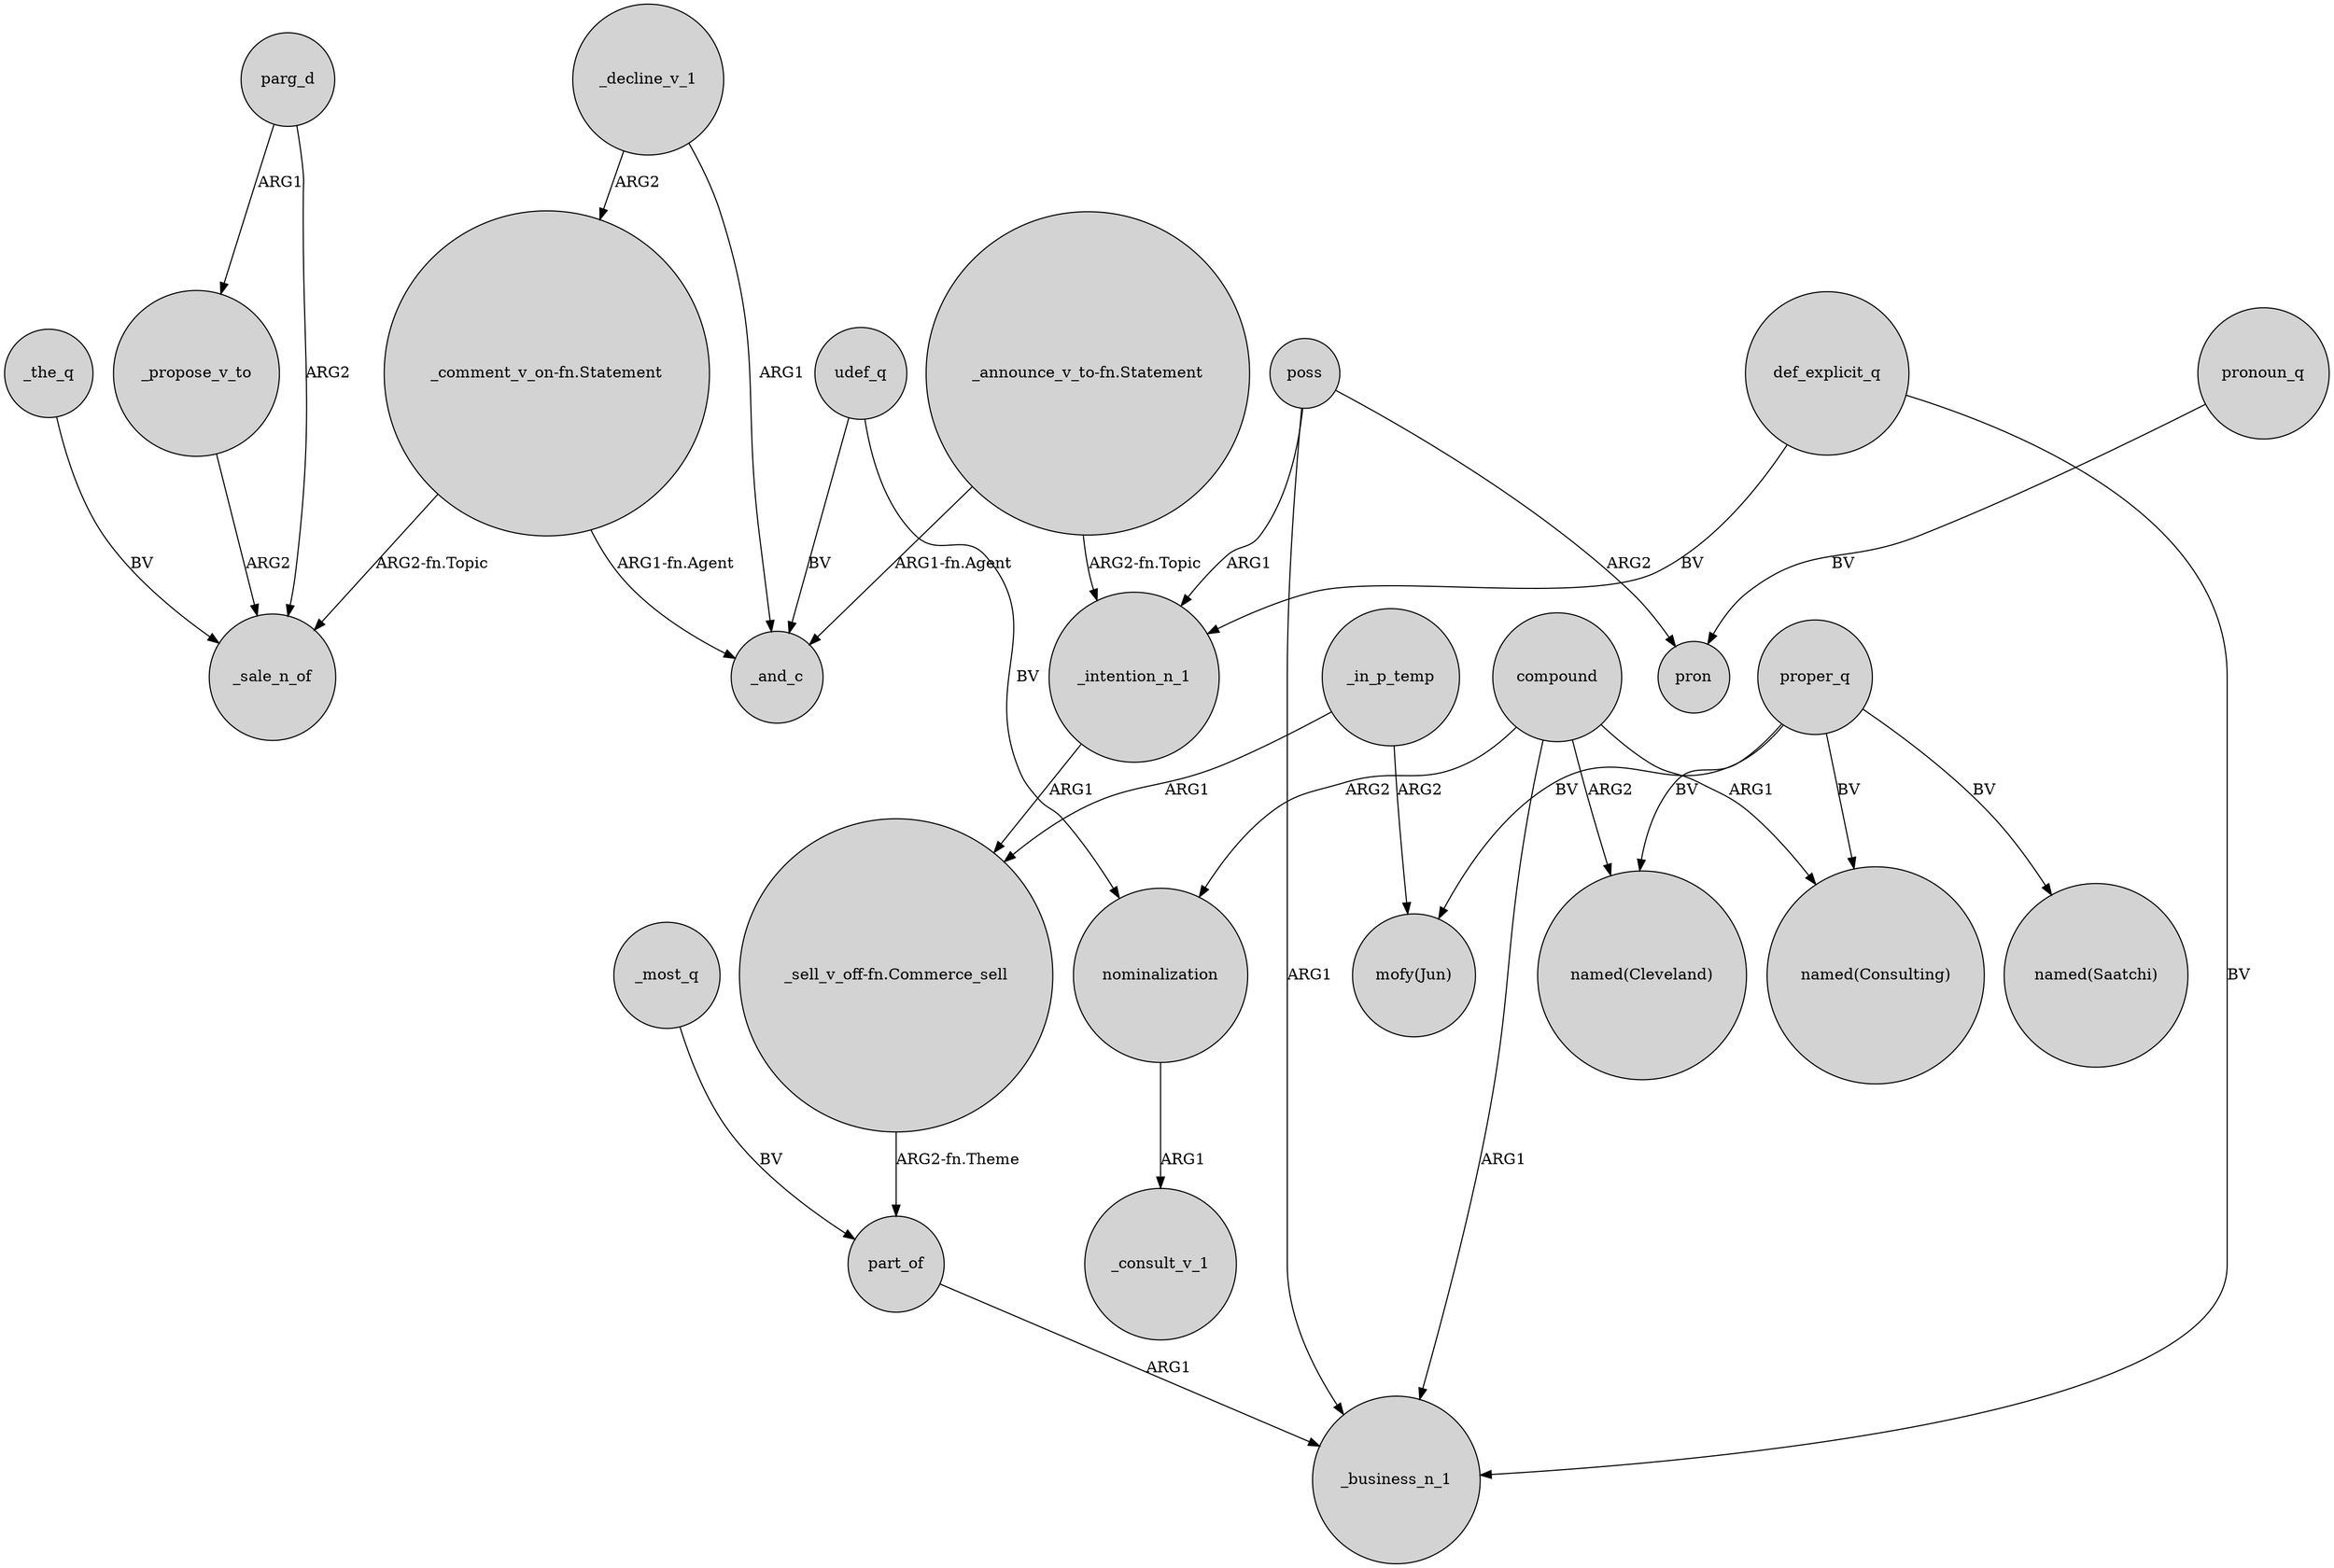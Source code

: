 digraph {
	node [shape=circle style=filled]
	parg_d -> _propose_v_to [label=ARG1]
	poss -> pron [label=ARG2]
	part_of -> _business_n_1 [label=ARG1]
	poss -> _business_n_1 [label=ARG1]
	"_announce_v_to-fn.Statement" -> _and_c [label="ARG1-fn.Agent"]
	proper_q -> "mofy(Jun)" [label=BV]
	_intention_n_1 -> "_sell_v_off-fn.Commerce_sell" [label=ARG1]
	compound -> nominalization [label=ARG2]
	_decline_v_1 -> "_comment_v_on-fn.Statement" [label=ARG2]
	pronoun_q -> pron [label=BV]
	_in_p_temp -> "_sell_v_off-fn.Commerce_sell" [label=ARG1]
	_the_q -> _sale_n_of [label=BV]
	"_sell_v_off-fn.Commerce_sell" -> part_of [label="ARG2-fn.Theme"]
	def_explicit_q -> _intention_n_1 [label=BV]
	compound -> _business_n_1 [label=ARG1]
	parg_d -> _sale_n_of [label=ARG2]
	_decline_v_1 -> _and_c [label=ARG1]
	poss -> _intention_n_1 [label=ARG1]
	proper_q -> "named(Saatchi)" [label=BV]
	udef_q -> nominalization [label=BV]
	_in_p_temp -> "mofy(Jun)" [label=ARG2]
	_most_q -> part_of [label=BV]
	"_comment_v_on-fn.Statement" -> _and_c [label="ARG1-fn.Agent"]
	compound -> "named(Consulting)" [label=ARG1]
	compound -> "named(Cleveland)" [label=ARG2]
	nominalization -> _consult_v_1 [label=ARG1]
	udef_q -> _and_c [label=BV]
	_propose_v_to -> _sale_n_of [label=ARG2]
	proper_q -> "named(Cleveland)" [label=BV]
	proper_q -> "named(Consulting)" [label=BV]
	"_comment_v_on-fn.Statement" -> _sale_n_of [label="ARG2-fn.Topic"]
	"_announce_v_to-fn.Statement" -> _intention_n_1 [label="ARG2-fn.Topic"]
	def_explicit_q -> _business_n_1 [label=BV]
}
